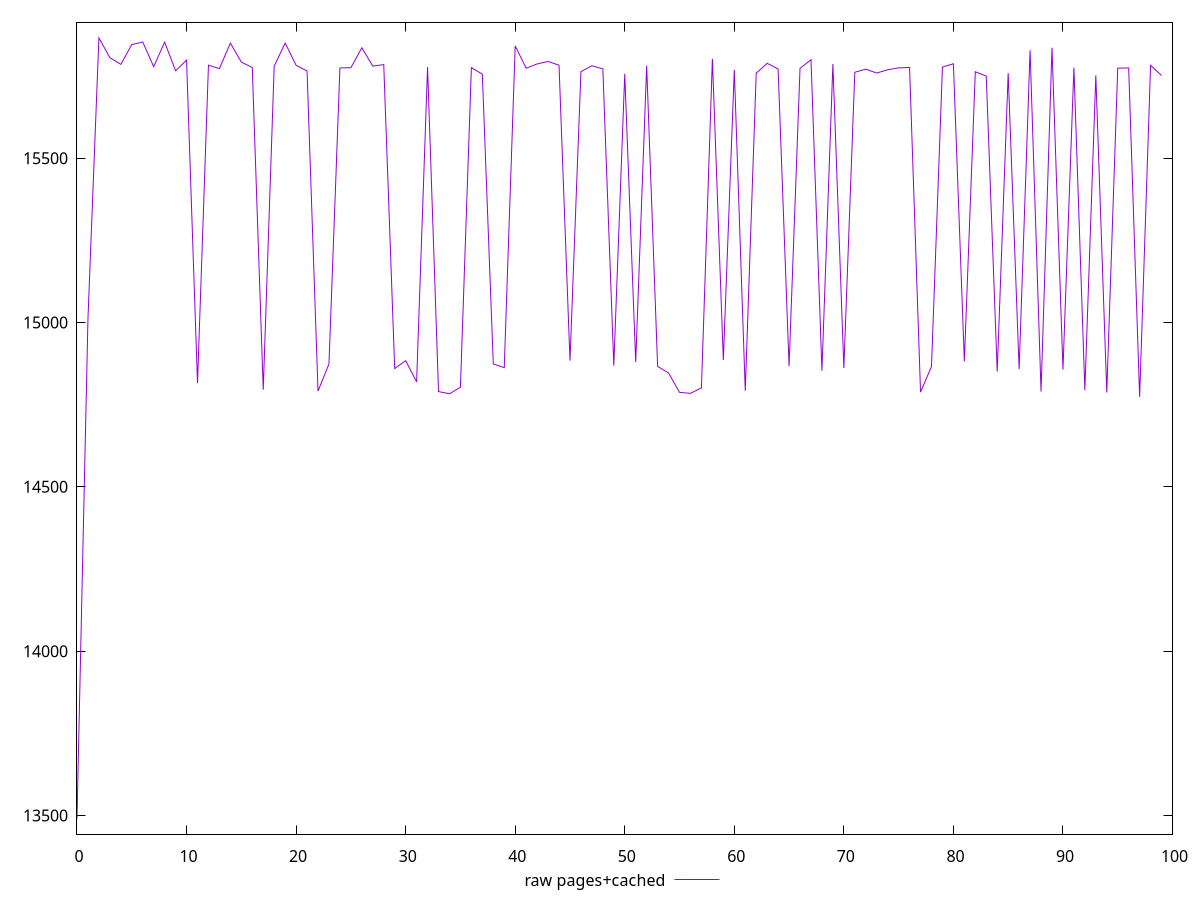$_rawPagesCached <<EOF
13490.808000000005
15011.784
15865.933949999999
15805.825400000002
15785.418599999999
15845.628849999997
15853.468900000002
15778.430599999996
15853.129050000001
15765.843799999999
15798.399599999997
14815.371749999995
15782.9072
15772.583
15850.165899999996
15792.4392
15775.569599999999
14795.780050000001
15779.906800000004
15850.261450000002
15782.504399999996
15765.3164
14791.243100000005
14873.930100000001
15774.742800000004
15775.163600000003
15835.988949999997
15780.297199999995
15784.633599999997
14859.971100000002
14883.8484
14819.53845
15777.0858
14789.8962
14783.108050000003
14803.098800000007
15775.482199999999
15755.498800000001
14873.9019
14862.601800000004
15841.60535
15773.7212
15786.723200000004
15794.276399999995
15782.843400000002
14883.710400000004
15763.250400000003
15781.124399999997
15771.799000000003
14868.635100000001
15756.584800000004
14879.856900000002
15781.307800000002
14866.504200000003
14846.3127
14787.507749999997
14784.43065
14801.285199999998
15802.148599999997
14885.516099999999
15768.6624
14792.273949999999
15758.6596
15788.564799999996
15771.480800000001
14867.260799999996
15773.472199999998
15799.428
14853.2238
15786.458799999999
14861.372400000004
15761.3528
15770.7952
15759.075199999996
15768.996600000002
15774.806600000002
15775.859200000003
14788.200000000004
14865.981300000003
15777.281200000001
15787.2782
14881.995900000002
15762.982800000002
15749.8132
14850.937800000003
15758.778799999998
14857.7679
15828.27165
14789.934349999996
15836.1858
14856.670199999999
15775.494000000002
14794.033700000004
15751.931399999998
14786.988899999997
15773.858999999995
15774.481800000003
14773.448699999997
15782.531199999998
15751.41
EOF
set key outside below
set terminal pngcairo
set output "report_00005_2020-11-02T22-26-11.212Z/largest-contentful-paint/pages+cached//raw.png"
set yrange [13443.305481000005:15913.436468999998]
plot $_rawPagesCached title "raw pages+cached" with line ,